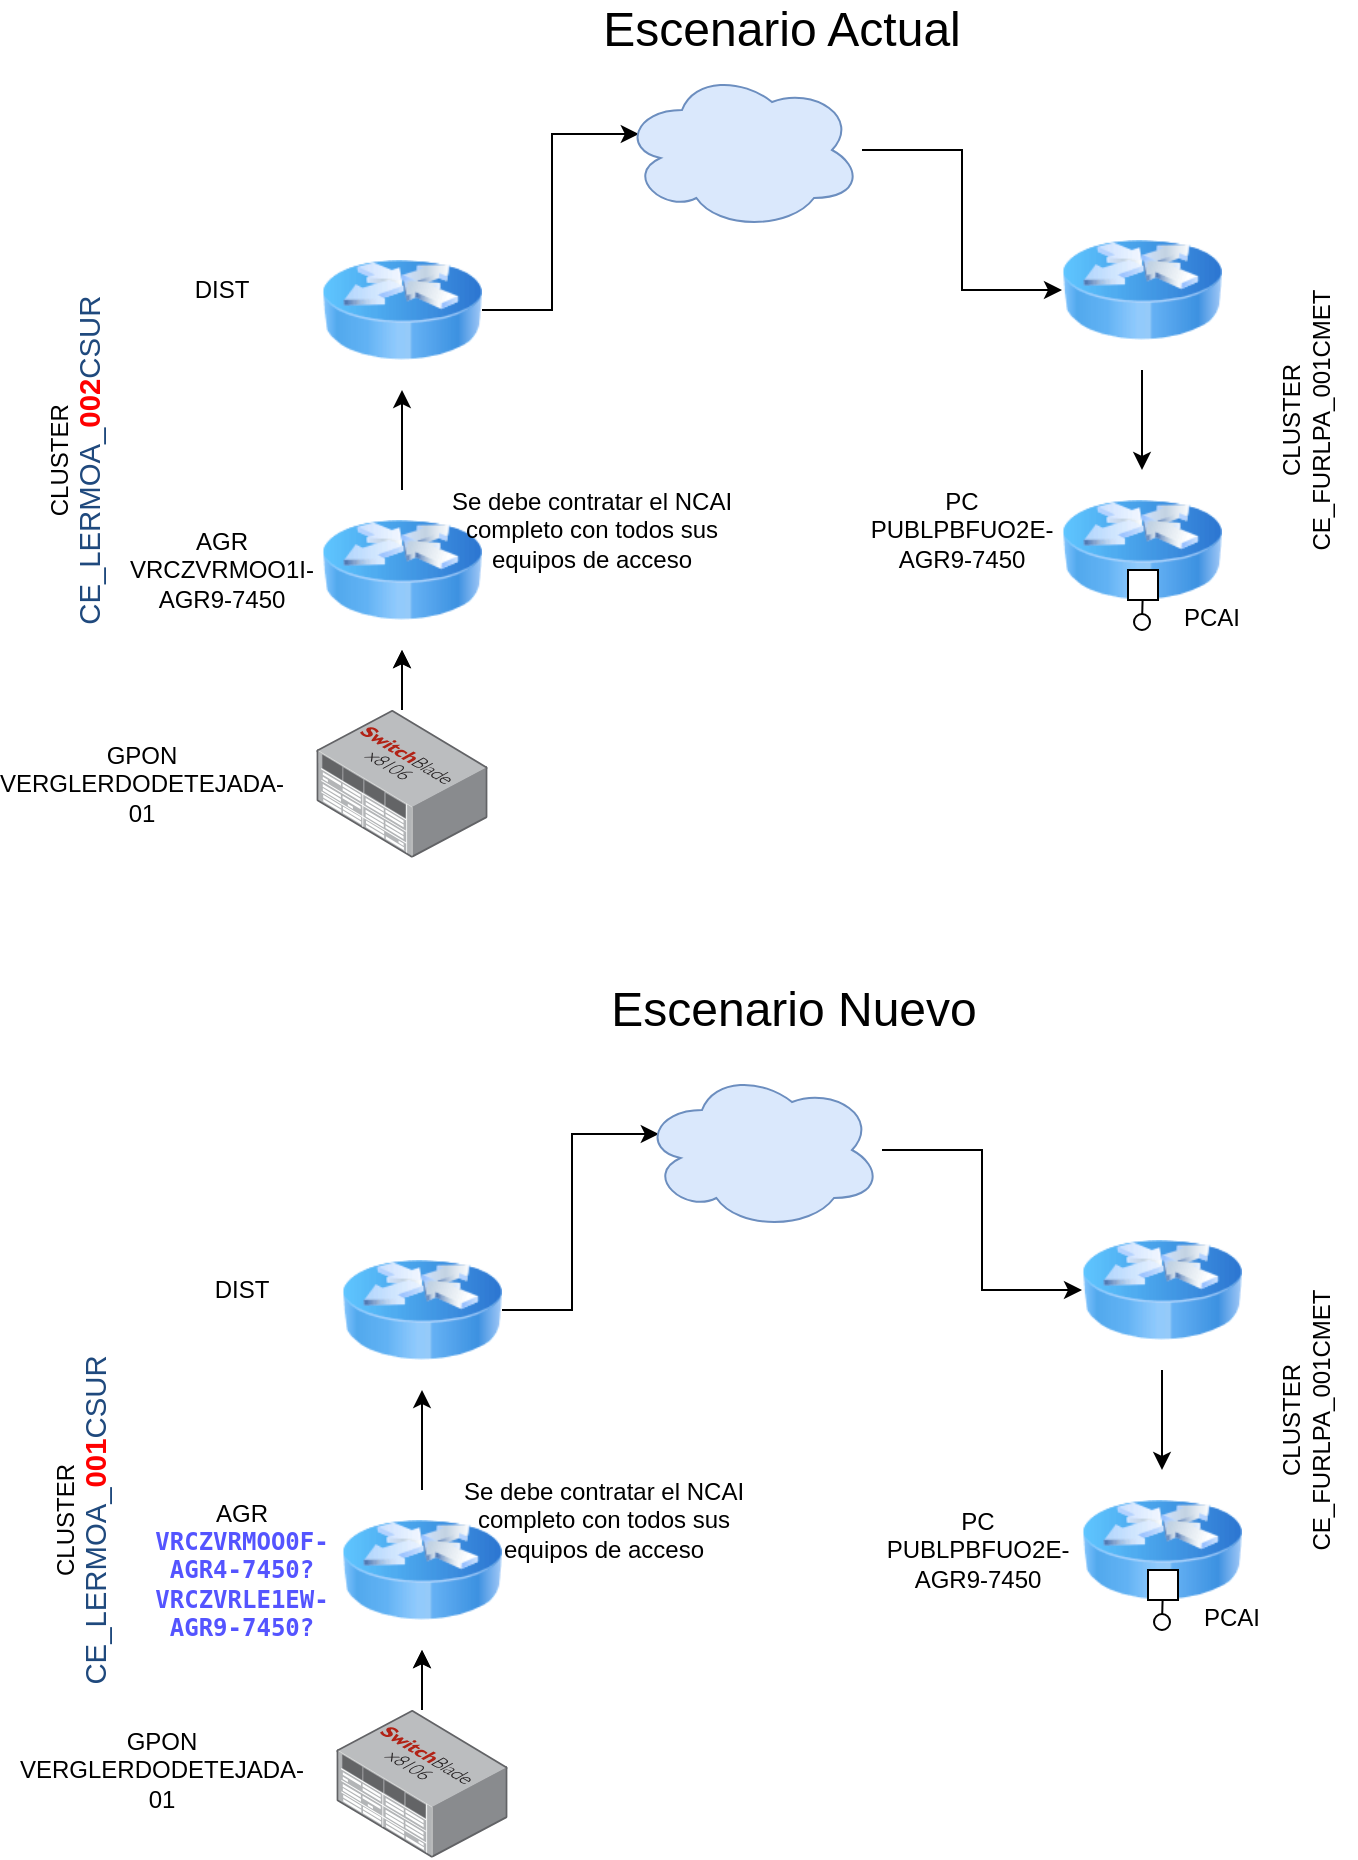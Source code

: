 <mxfile version="14.5.8" type="github">
  <diagram id="_pvKrL6WHwG1rI27nFIT" name="Page-1">
    <mxGraphModel dx="868" dy="449" grid="1" gridSize="10" guides="1" tooltips="1" connect="1" arrows="1" fold="1" page="1" pageScale="1" pageWidth="850" pageHeight="1100" math="0" shadow="0">
      <root>
        <mxCell id="0" />
        <mxCell id="1" parent="0" />
        <mxCell id="qLSg9q5msjI1tWfXmDc6-10" style="edgeStyle=orthogonalEdgeStyle;rounded=0;orthogonalLoop=1;jettySize=auto;html=1;" parent="1" source="qLSg9q5msjI1tWfXmDc6-3" target="qLSg9q5msjI1tWfXmDc6-4" edge="1">
          <mxGeometry relative="1" as="geometry" />
        </mxCell>
        <mxCell id="qLSg9q5msjI1tWfXmDc6-3" value="" style="image;html=1;image=img/lib/clip_art/networking/Router_Icon_128x128.png" parent="1" vertex="1">
          <mxGeometry x="290" y="250" width="80" height="80" as="geometry" />
        </mxCell>
        <mxCell id="qLSg9q5msjI1tWfXmDc6-12" style="edgeStyle=orthogonalEdgeStyle;rounded=0;orthogonalLoop=1;jettySize=auto;html=1;entryX=0.07;entryY=0.4;entryDx=0;entryDy=0;entryPerimeter=0;" parent="1" source="qLSg9q5msjI1tWfXmDc6-4" target="qLSg9q5msjI1tWfXmDc6-11" edge="1">
          <mxGeometry relative="1" as="geometry" />
        </mxCell>
        <mxCell id="qLSg9q5msjI1tWfXmDc6-4" value="" style="image;html=1;image=img/lib/clip_art/networking/Router_Icon_128x128.png" parent="1" vertex="1">
          <mxGeometry x="290" y="120" width="80" height="80" as="geometry" />
        </mxCell>
        <mxCell id="qLSg9q5msjI1tWfXmDc6-14" style="edgeStyle=orthogonalEdgeStyle;rounded=0;orthogonalLoop=1;jettySize=auto;html=1;" parent="1" source="qLSg9q5msjI1tWfXmDc6-5" target="qLSg9q5msjI1tWfXmDc6-6" edge="1">
          <mxGeometry relative="1" as="geometry" />
        </mxCell>
        <mxCell id="qLSg9q5msjI1tWfXmDc6-5" value="" style="image;html=1;image=img/lib/clip_art/networking/Router_Icon_128x128.png" parent="1" vertex="1">
          <mxGeometry x="660" y="110" width="80" height="80" as="geometry" />
        </mxCell>
        <mxCell id="qLSg9q5msjI1tWfXmDc6-6" value="" style="image;html=1;image=img/lib/clip_art/networking/Router_Icon_128x128.png" parent="1" vertex="1">
          <mxGeometry x="660" y="240" width="80" height="80" as="geometry" />
        </mxCell>
        <mxCell id="qLSg9q5msjI1tWfXmDc6-8" value="" style="edgeStyle=orthogonalEdgeStyle;rounded=0;orthogonalLoop=1;jettySize=auto;html=1;" parent="1" source="qLSg9q5msjI1tWfXmDc6-7" target="qLSg9q5msjI1tWfXmDc6-3" edge="1">
          <mxGeometry relative="1" as="geometry" />
        </mxCell>
        <mxCell id="qLSg9q5msjI1tWfXmDc6-9" style="edgeStyle=orthogonalEdgeStyle;rounded=0;orthogonalLoop=1;jettySize=auto;html=1;" parent="1" source="qLSg9q5msjI1tWfXmDc6-7" target="qLSg9q5msjI1tWfXmDc6-3" edge="1">
          <mxGeometry relative="1" as="geometry" />
        </mxCell>
        <mxCell id="qLSg9q5msjI1tWfXmDc6-7" value="" style="points=[];aspect=fixed;html=1;align=center;shadow=0;dashed=0;image;image=img/lib/allied_telesis/switch/Modular_Switch_SBx8106.svg;" parent="1" vertex="1">
          <mxGeometry x="287.1" y="360" width="85.8" height="73.8" as="geometry" />
        </mxCell>
        <mxCell id="qLSg9q5msjI1tWfXmDc6-13" style="edgeStyle=orthogonalEdgeStyle;rounded=0;orthogonalLoop=1;jettySize=auto;html=1;entryX=0;entryY=0.5;entryDx=0;entryDy=0;" parent="1" source="qLSg9q5msjI1tWfXmDc6-11" target="qLSg9q5msjI1tWfXmDc6-5" edge="1">
          <mxGeometry relative="1" as="geometry" />
        </mxCell>
        <mxCell id="qLSg9q5msjI1tWfXmDc6-11" value="" style="ellipse;shape=cloud;whiteSpace=wrap;html=1;fillColor=#dae8fc;strokeColor=#6c8ebf;" parent="1" vertex="1">
          <mxGeometry x="440" y="40" width="120" height="80" as="geometry" />
        </mxCell>
        <mxCell id="qLSg9q5msjI1tWfXmDc6-17" value="DIST" style="text;html=1;strokeColor=none;fillColor=none;align=center;verticalAlign=middle;whiteSpace=wrap;rounded=0;" parent="1" vertex="1">
          <mxGeometry x="220" y="140" width="40" height="20" as="geometry" />
        </mxCell>
        <mxCell id="qLSg9q5msjI1tWfXmDc6-18" value="&lt;div&gt;AGR&lt;/div&gt;&lt;div&gt;&lt;span style=&quot;color: rgb(0 , 0 , 0) ; font-family: &amp;#34;arial&amp;#34; , sans-serif ; font-size: 12px ; font-style: normal ; font-weight: normal ; letter-spacing: normal ; text-align: center ; text-indent: 0px ; text-transform: none ; word-spacing: 0px ; text-decoration: none ; display: inline ; float: none&quot;&gt;VRCZVRMOO1I-AGR9-7450&lt;/span&gt;&lt;/div&gt;" style="text;html=1;strokeColor=none;fillColor=none;align=center;verticalAlign=middle;whiteSpace=wrap;rounded=0;" parent="1" vertex="1">
          <mxGeometry x="220" y="280" width="40" height="20" as="geometry" />
        </mxCell>
        <mxCell id="qLSg9q5msjI1tWfXmDc6-20" value="&lt;div&gt;CLUSTER&lt;/div&gt;&lt;div&gt;&lt;span style=&quot;font-family: &amp;#34;calibri&amp;#34; , sans-serif ; font-size: 14.667px ; font-style: normal ; font-weight: normal ; letter-spacing: normal ; text-indent: 0px ; text-transform: none ; word-spacing: 0px ; text-decoration: none ; color: rgb(31 , 73 , 125)&quot;&gt;CE_LERMOA_&lt;/span&gt;&lt;b style=&quot;color: rgb(0 , 0 , 0) ; font-family: &amp;#34;calibri&amp;#34; , sans-serif ; font-size: 14.667px ; font-style: normal ; letter-spacing: normal ; text-indent: 0px ; text-transform: none ; word-spacing: 0px ; text-decoration: none&quot;&gt;&lt;span style=&quot;color: red&quot;&gt;002&lt;/span&gt;&lt;/b&gt;&lt;span style=&quot;font-family: &amp;#34;calibri&amp;#34; , sans-serif ; font-size: 14.667px ; font-style: normal ; font-weight: normal ; letter-spacing: normal ; text-indent: 0px ; text-transform: none ; word-spacing: 0px ; text-decoration: none ; color: rgb(31 , 73 , 125)&quot;&gt;CSUR&lt;/span&gt;&lt;/div&gt;" style="text;html=1;strokeColor=none;fillColor=none;align=center;verticalAlign=middle;whiteSpace=wrap;rounded=0;rotation=-90;" parent="1" vertex="1">
          <mxGeometry x="37.1" y="210" width="260" height="50" as="geometry" />
        </mxCell>
        <mxCell id="qLSg9q5msjI1tWfXmDc6-22" value="" style="html=1;rounded=0;" parent="1" vertex="1">
          <mxGeometry x="693" y="290" width="15" height="15" as="geometry" />
        </mxCell>
        <mxCell id="qLSg9q5msjI1tWfXmDc6-23" value="" style="endArrow=none;html=1;rounded=0;align=center;verticalAlign=top;endFill=0;labelBackgroundColor=none;endSize=2;" parent="1" source="qLSg9q5msjI1tWfXmDc6-22" target="qLSg9q5msjI1tWfXmDc6-24" edge="1">
          <mxGeometry relative="1" as="geometry" />
        </mxCell>
        <mxCell id="qLSg9q5msjI1tWfXmDc6-24" value="" style="ellipse;html=1;fontSize=11;align=center;fillColor=none;points=[];aspect=fixed;resizable=0;verticalAlign=bottom;labelPosition=center;verticalLabelPosition=top;flipH=1;" parent="1" vertex="1">
          <mxGeometry x="696" y="312" width="8" height="8" as="geometry" />
        </mxCell>
        <mxCell id="qLSg9q5msjI1tWfXmDc6-25" value="PCAI" style="text;html=1;strokeColor=none;fillColor=none;align=center;verticalAlign=middle;whiteSpace=wrap;rounded=0;" parent="1" vertex="1">
          <mxGeometry x="715" y="304" width="40" height="20" as="geometry" />
        </mxCell>
        <mxCell id="qLSg9q5msjI1tWfXmDc6-26" style="edgeStyle=orthogonalEdgeStyle;rounded=0;orthogonalLoop=1;jettySize=auto;html=1;" parent="1" source="qLSg9q5msjI1tWfXmDc6-27" target="qLSg9q5msjI1tWfXmDc6-29" edge="1">
          <mxGeometry relative="1" as="geometry" />
        </mxCell>
        <mxCell id="qLSg9q5msjI1tWfXmDc6-27" value="" style="image;html=1;image=img/lib/clip_art/networking/Router_Icon_128x128.png" parent="1" vertex="1">
          <mxGeometry x="300" y="750" width="80" height="80" as="geometry" />
        </mxCell>
        <mxCell id="qLSg9q5msjI1tWfXmDc6-28" style="edgeStyle=orthogonalEdgeStyle;rounded=0;orthogonalLoop=1;jettySize=auto;html=1;entryX=0.07;entryY=0.4;entryDx=0;entryDy=0;entryPerimeter=0;" parent="1" source="qLSg9q5msjI1tWfXmDc6-29" target="qLSg9q5msjI1tWfXmDc6-37" edge="1">
          <mxGeometry relative="1" as="geometry" />
        </mxCell>
        <mxCell id="qLSg9q5msjI1tWfXmDc6-29" value="" style="image;html=1;image=img/lib/clip_art/networking/Router_Icon_128x128.png" parent="1" vertex="1">
          <mxGeometry x="300" y="620" width="80" height="80" as="geometry" />
        </mxCell>
        <mxCell id="qLSg9q5msjI1tWfXmDc6-30" style="edgeStyle=orthogonalEdgeStyle;rounded=0;orthogonalLoop=1;jettySize=auto;html=1;" parent="1" source="qLSg9q5msjI1tWfXmDc6-31" target="qLSg9q5msjI1tWfXmDc6-32" edge="1">
          <mxGeometry relative="1" as="geometry" />
        </mxCell>
        <mxCell id="qLSg9q5msjI1tWfXmDc6-31" value="" style="image;html=1;image=img/lib/clip_art/networking/Router_Icon_128x128.png" parent="1" vertex="1">
          <mxGeometry x="670" y="610" width="80" height="80" as="geometry" />
        </mxCell>
        <mxCell id="qLSg9q5msjI1tWfXmDc6-32" value="" style="image;html=1;image=img/lib/clip_art/networking/Router_Icon_128x128.png" parent="1" vertex="1">
          <mxGeometry x="670" y="740" width="80" height="80" as="geometry" />
        </mxCell>
        <mxCell id="qLSg9q5msjI1tWfXmDc6-33" value="" style="edgeStyle=orthogonalEdgeStyle;rounded=0;orthogonalLoop=1;jettySize=auto;html=1;" parent="1" source="qLSg9q5msjI1tWfXmDc6-35" target="qLSg9q5msjI1tWfXmDc6-27" edge="1">
          <mxGeometry relative="1" as="geometry" />
        </mxCell>
        <mxCell id="qLSg9q5msjI1tWfXmDc6-34" style="edgeStyle=orthogonalEdgeStyle;rounded=0;orthogonalLoop=1;jettySize=auto;html=1;" parent="1" source="qLSg9q5msjI1tWfXmDc6-35" target="qLSg9q5msjI1tWfXmDc6-27" edge="1">
          <mxGeometry relative="1" as="geometry" />
        </mxCell>
        <mxCell id="qLSg9q5msjI1tWfXmDc6-35" value="" style="points=[];aspect=fixed;html=1;align=center;shadow=0;dashed=0;image;image=img/lib/allied_telesis/switch/Modular_Switch_SBx8106.svg;" parent="1" vertex="1">
          <mxGeometry x="297.1" y="860" width="85.8" height="73.8" as="geometry" />
        </mxCell>
        <mxCell id="qLSg9q5msjI1tWfXmDc6-36" style="edgeStyle=orthogonalEdgeStyle;rounded=0;orthogonalLoop=1;jettySize=auto;html=1;entryX=0;entryY=0.5;entryDx=0;entryDy=0;" parent="1" source="qLSg9q5msjI1tWfXmDc6-37" target="qLSg9q5msjI1tWfXmDc6-31" edge="1">
          <mxGeometry relative="1" as="geometry" />
        </mxCell>
        <mxCell id="qLSg9q5msjI1tWfXmDc6-37" value="" style="ellipse;shape=cloud;whiteSpace=wrap;html=1;fillColor=#dae8fc;strokeColor=#6c8ebf;" parent="1" vertex="1">
          <mxGeometry x="450" y="540" width="120" height="80" as="geometry" />
        </mxCell>
        <mxCell id="qLSg9q5msjI1tWfXmDc6-38" value="DIST" style="text;html=1;strokeColor=none;fillColor=none;align=center;verticalAlign=middle;whiteSpace=wrap;rounded=0;" parent="1" vertex="1">
          <mxGeometry x="230" y="640" width="40" height="20" as="geometry" />
        </mxCell>
        <mxCell id="qLSg9q5msjI1tWfXmDc6-39" value="&lt;div&gt;AGR&lt;/div&gt;&lt;div&gt;&lt;span style=&quot;font-family: monospace&quot;&gt;&lt;span style=&quot;font-weight: bold ; color: #5454ff ; background-color: #ffffff&quot;&gt;VRCZVRMOO0F-AGR4-7450? &lt;br&gt;&lt;/span&gt;&lt;/span&gt;&lt;/div&gt;&lt;div&gt;&lt;span style=&quot;font-family: monospace&quot;&gt;&lt;span style=&quot;font-weight: bold ; color: #5454ff ; background-color: #ffffff&quot;&gt;&lt;span style=&quot;font-family: monospace&quot;&gt;&lt;span style=&quot;font-weight: bold ; color: #5454ff ; background-color: #ffffff&quot;&gt;VRCZVRLE1EW-AGR9-7450?&lt;/span&gt;&lt;br&gt;&lt;/span&gt;&lt;/span&gt;&lt;/span&gt;&lt;/div&gt;" style="text;html=1;strokeColor=none;fillColor=none;align=center;verticalAlign=middle;whiteSpace=wrap;rounded=0;" parent="1" vertex="1">
          <mxGeometry x="230" y="780" width="40" height="20" as="geometry" />
        </mxCell>
        <mxCell id="qLSg9q5msjI1tWfXmDc6-40" value="&lt;div&gt;GPON&lt;span style=&quot;color: rgb(0 , 0 , 0) ; font-family: &amp;#34;arial&amp;#34; , sans-serif ; font-size: 12px ; font-style: normal ; font-weight: normal ; letter-spacing: normal ; text-align: center ; text-indent: 0px ; text-transform: none ; word-spacing: 0px ; text-decoration: none ; display: inline ; float: none&quot;&gt;&lt;br&gt;&lt;/span&gt;&lt;/div&gt;&lt;div&gt;&lt;span style=&quot;color: rgb(0 , 0 , 0) ; font-family: &amp;#34;arial&amp;#34; , sans-serif ; font-size: 12px ; font-style: normal ; font-weight: normal ; letter-spacing: normal ; text-align: center ; text-indent: 0px ; text-transform: none ; word-spacing: 0px ; text-decoration: none ; display: inline ; float: none&quot;&gt;VERGLERDODETEJADA-01&lt;/span&gt;&lt;/div&gt;" style="text;html=1;strokeColor=none;fillColor=none;align=center;verticalAlign=middle;whiteSpace=wrap;rounded=0;" parent="1" vertex="1">
          <mxGeometry x="140" y="880" width="140" height="20" as="geometry" />
        </mxCell>
        <mxCell id="qLSg9q5msjI1tWfXmDc6-42" value="&lt;div&gt;PC &lt;span style=&quot;color: rgb(0 , 0 , 0) ; font-family: &amp;#34;arial&amp;#34; , sans-serif ; font-size: 12px ; font-style: normal ; font-weight: normal ; letter-spacing: normal ; text-align: center ; text-indent: 0px ; text-transform: none ; word-spacing: 0px ; text-decoration: none ; display: inline ; float: none&quot;&gt;&lt;br&gt;&lt;/span&gt;&lt;/div&gt;&lt;div&gt;&lt;span style=&quot;color: rgb(0 , 0 , 0) ; font-family: &amp;#34;arial&amp;#34; , sans-serif ; font-size: 12px ; font-style: normal ; font-weight: normal ; letter-spacing: normal ; text-align: center ; text-indent: 0px ; text-transform: none ; word-spacing: 0px ; text-decoration: none ; display: inline ; float: none&quot;&gt;PUBLPBFUO2E-AGR9-7450&lt;/span&gt;&lt;/div&gt;" style="text;html=1;strokeColor=none;fillColor=none;align=center;verticalAlign=middle;whiteSpace=wrap;rounded=0;" parent="1" vertex="1">
          <mxGeometry x="598" y="770" width="40" height="20" as="geometry" />
        </mxCell>
        <mxCell id="qLSg9q5msjI1tWfXmDc6-43" value="" style="html=1;rounded=0;" parent="1" vertex="1">
          <mxGeometry x="703" y="790" width="15" height="15" as="geometry" />
        </mxCell>
        <mxCell id="qLSg9q5msjI1tWfXmDc6-44" value="" style="endArrow=none;html=1;rounded=0;align=center;verticalAlign=top;endFill=0;labelBackgroundColor=none;endSize=2;" parent="1" source="qLSg9q5msjI1tWfXmDc6-43" target="qLSg9q5msjI1tWfXmDc6-45" edge="1">
          <mxGeometry relative="1" as="geometry" />
        </mxCell>
        <mxCell id="qLSg9q5msjI1tWfXmDc6-45" value="" style="ellipse;html=1;fontSize=11;align=center;fillColor=none;points=[];aspect=fixed;resizable=0;verticalAlign=bottom;labelPosition=center;verticalLabelPosition=top;flipH=1;" parent="1" vertex="1">
          <mxGeometry x="706" y="812" width="8" height="8" as="geometry" />
        </mxCell>
        <mxCell id="qLSg9q5msjI1tWfXmDc6-46" value="PCAI" style="text;html=1;strokeColor=none;fillColor=none;align=center;verticalAlign=middle;whiteSpace=wrap;rounded=0;" parent="1" vertex="1">
          <mxGeometry x="725" y="804" width="40" height="20" as="geometry" />
        </mxCell>
        <mxCell id="qLSg9q5msjI1tWfXmDc6-50" value="&lt;div&gt;CLUSTER&lt;/div&gt;&lt;div&gt;&lt;span style=&quot;font-family: &amp;#34;calibri&amp;#34; , sans-serif ; font-size: 14.667px ; font-style: normal ; font-weight: normal ; letter-spacing: normal ; text-indent: 0px ; text-transform: none ; word-spacing: 0px ; text-decoration: none ; color: rgb(31 , 73 , 125)&quot;&gt;CE_LERMOA_&lt;/span&gt;&lt;b style=&quot;color: rgb(0 , 0 , 0) ; font-family: &amp;#34;calibri&amp;#34; , sans-serif ; font-size: 14.667px ; font-style: normal ; letter-spacing: normal ; text-indent: 0px ; text-transform: none ; word-spacing: 0px ; text-decoration: none&quot;&gt;&lt;span style=&quot;color: red&quot;&gt;001&lt;/span&gt;&lt;span style=&quot;color: red&quot;&gt;&lt;/span&gt;&lt;/b&gt;&lt;span style=&quot;font-family: &amp;#34;calibri&amp;#34; , sans-serif ; font-size: 14.667px ; font-style: normal ; font-weight: normal ; letter-spacing: normal ; text-indent: 0px ; text-transform: none ; word-spacing: 0px ; text-decoration: none ; color: rgb(31 , 73 , 125)&quot;&gt;CSUR&lt;/span&gt;&lt;/div&gt;" style="text;html=1;strokeColor=none;fillColor=none;align=center;verticalAlign=middle;whiteSpace=wrap;rounded=0;rotation=-90;" parent="1" vertex="1">
          <mxGeometry x="40" y="740" width="260" height="50" as="geometry" />
        </mxCell>
        <mxCell id="qLSg9q5msjI1tWfXmDc6-51" value="&lt;div&gt;GPON&lt;span style=&quot;color: rgb(0 , 0 , 0) ; font-family: &amp;#34;arial&amp;#34; , sans-serif ; font-size: 12px ; font-style: normal ; font-weight: normal ; letter-spacing: normal ; text-align: center ; text-indent: 0px ; text-transform: none ; word-spacing: 0px ; text-decoration: none ; display: inline ; float: none&quot;&gt;&lt;br&gt;&lt;/span&gt;&lt;/div&gt;&lt;div&gt;&lt;span style=&quot;color: rgb(0 , 0 , 0) ; font-family: &amp;#34;arial&amp;#34; , sans-serif ; font-size: 12px ; font-style: normal ; font-weight: normal ; letter-spacing: normal ; text-align: center ; text-indent: 0px ; text-transform: none ; word-spacing: 0px ; text-decoration: none ; display: inline ; float: none&quot;&gt;VERGLERDODETEJADA-01&lt;/span&gt;&lt;/div&gt;" style="text;html=1;strokeColor=none;fillColor=none;align=center;verticalAlign=middle;whiteSpace=wrap;rounded=0;" parent="1" vertex="1">
          <mxGeometry x="130" y="386.9" width="140" height="20" as="geometry" />
        </mxCell>
        <mxCell id="qLSg9q5msjI1tWfXmDc6-52" value="&lt;div&gt;CLUSTER&lt;/div&gt;&lt;div&gt;&lt;span style=&quot;color: rgb(0 , 0 , 0) ; font-family: &amp;#34;arial&amp;#34; , sans-serif ; font-size: 12px ; font-style: normal ; font-weight: normal ; letter-spacing: normal ; text-align: center ; text-indent: 0px ; text-transform: none ; word-spacing: 0px ; text-decoration: none ; display: inline ; float: none&quot;&gt;CE_FURLPA_001CMET&lt;/span&gt;&lt;/div&gt;" style="text;html=1;strokeColor=none;fillColor=none;align=center;verticalAlign=middle;whiteSpace=wrap;rounded=0;rotation=-90;" parent="1" vertex="1">
          <mxGeometry x="652" y="190" width="260" height="50" as="geometry" />
        </mxCell>
        <mxCell id="qLSg9q5msjI1tWfXmDc6-53" value="&lt;div&gt;CLUSTER&lt;/div&gt;&lt;div&gt;&lt;span style=&quot;color: rgb(0 , 0 , 0) ; font-family: &amp;#34;arial&amp;#34; , sans-serif ; font-size: 12px ; font-style: normal ; font-weight: normal ; letter-spacing: normal ; text-align: center ; text-indent: 0px ; text-transform: none ; word-spacing: 0px ; text-decoration: none ; display: inline ; float: none&quot;&gt;CE_FURLPA_001CMET&lt;/span&gt;&lt;/div&gt;" style="text;html=1;strokeColor=none;fillColor=none;align=center;verticalAlign=middle;whiteSpace=wrap;rounded=0;rotation=-90;" parent="1" vertex="1">
          <mxGeometry x="652" y="690" width="260" height="50" as="geometry" />
        </mxCell>
        <mxCell id="qLSg9q5msjI1tWfXmDc6-54" value="&lt;div&gt;PC &lt;span style=&quot;color: rgb(0 , 0 , 0) ; font-family: &amp;#34;arial&amp;#34; , sans-serif ; font-size: 12px ; font-style: normal ; font-weight: normal ; letter-spacing: normal ; text-align: center ; text-indent: 0px ; text-transform: none ; word-spacing: 0px ; text-decoration: none ; display: inline ; float: none&quot;&gt;&lt;br&gt;&lt;/span&gt;&lt;/div&gt;&lt;div&gt;&lt;span style=&quot;color: rgb(0 , 0 , 0) ; font-family: &amp;#34;arial&amp;#34; , sans-serif ; font-size: 12px ; font-style: normal ; font-weight: normal ; letter-spacing: normal ; text-align: center ; text-indent: 0px ; text-transform: none ; word-spacing: 0px ; text-decoration: none ; display: inline ; float: none&quot;&gt;PUBLPBFUO2E-AGR9-7450&lt;/span&gt;&lt;/div&gt;" style="text;html=1;strokeColor=none;fillColor=none;align=center;verticalAlign=middle;whiteSpace=wrap;rounded=0;" parent="1" vertex="1">
          <mxGeometry x="590" y="260" width="40" height="20" as="geometry" />
        </mxCell>
        <mxCell id="qLSg9q5msjI1tWfXmDc6-55" value="&lt;font style=&quot;font-size: 24px&quot;&gt;Escenario Actual&lt;/font&gt;" style="text;html=1;strokeColor=none;fillColor=none;align=center;verticalAlign=middle;whiteSpace=wrap;rounded=0;" parent="1" vertex="1">
          <mxGeometry x="350" y="10" width="340" height="20" as="geometry" />
        </mxCell>
        <mxCell id="qLSg9q5msjI1tWfXmDc6-56" value="&lt;font style=&quot;font-size: 24px&quot;&gt;Escenario Nuevo&lt;/font&gt;" style="text;html=1;strokeColor=none;fillColor=none;align=center;verticalAlign=middle;whiteSpace=wrap;rounded=0;" parent="1" vertex="1">
          <mxGeometry x="356" y="500" width="340" height="20" as="geometry" />
        </mxCell>
        <mxCell id="qLSg9q5msjI1tWfXmDc6-58" value="Se debe contratar el NCAI completo con todos sus equipos de acceso" style="text;html=1;strokeColor=none;fillColor=none;align=center;verticalAlign=middle;whiteSpace=wrap;rounded=0;" parent="1" vertex="1">
          <mxGeometry x="350" y="260" width="150" height="20" as="geometry" />
        </mxCell>
        <mxCell id="qLSg9q5msjI1tWfXmDc6-59" value="Se debe contratar el NCAI completo con todos sus equipos de acceso" style="text;html=1;strokeColor=none;fillColor=none;align=center;verticalAlign=middle;whiteSpace=wrap;rounded=0;" parent="1" vertex="1">
          <mxGeometry x="356" y="755" width="150" height="20" as="geometry" />
        </mxCell>
      </root>
    </mxGraphModel>
  </diagram>
</mxfile>
